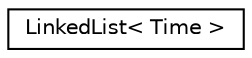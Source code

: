 digraph "Graphical Class Hierarchy"
{
  edge [fontname="Helvetica",fontsize="10",labelfontname="Helvetica",labelfontsize="10"];
  node [fontname="Helvetica",fontsize="10",shape=record];
  rankdir="LR";
  Node1 [label="LinkedList\< Time \>",height=0.2,width=0.4,color="black", fillcolor="white", style="filled",URL="$classLinkedList.html"];
}

